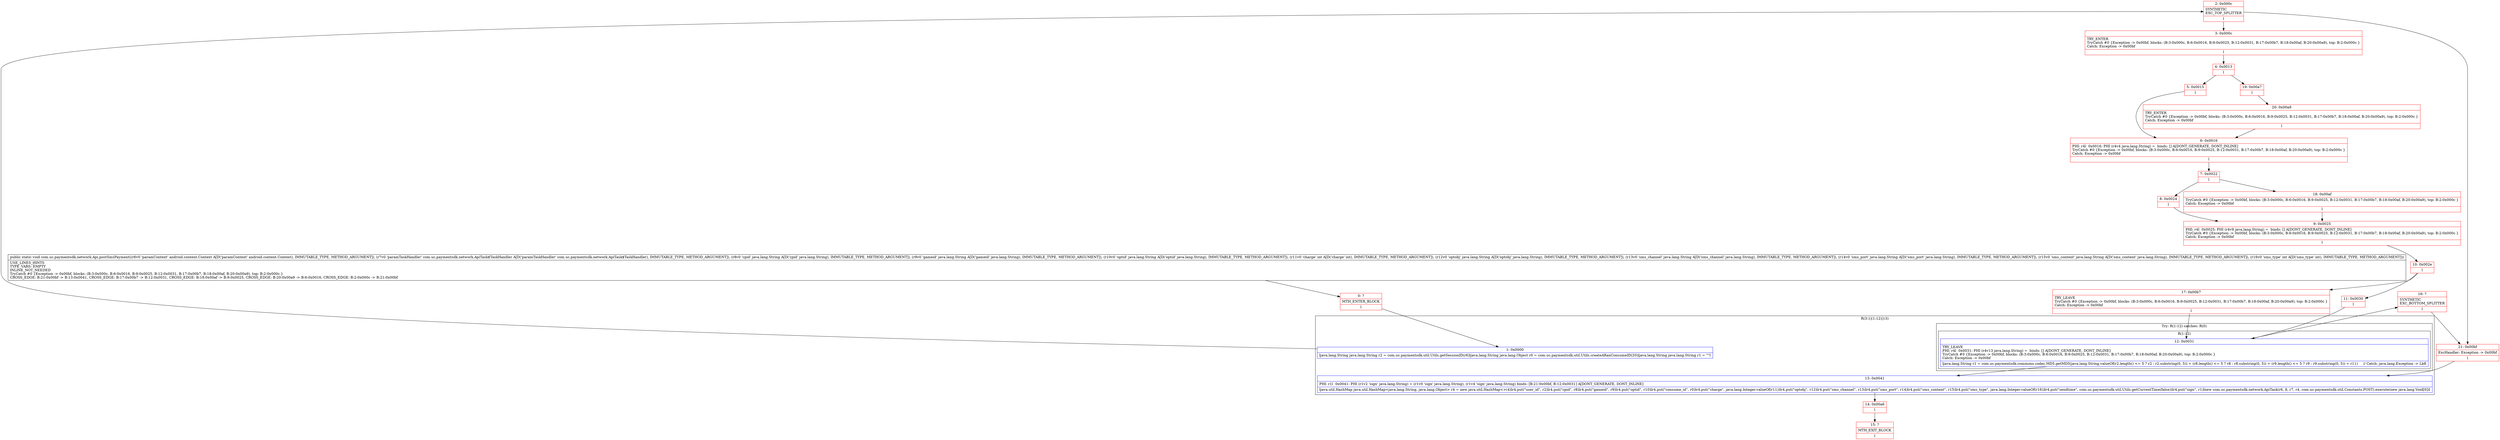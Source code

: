 digraph "CFG forcom.uc.paymentsdk.network.Api.postSmsPayment(Landroid\/content\/Context;Lcom\/uc\/paymentsdk\/network\/ApiTask$TaskHandler;Ljava\/lang\/String;Ljava\/lang\/String;Ljava\/lang\/String;ILjava\/lang\/String;Ljava\/lang\/String;Ljava\/lang\/String;Ljava\/lang\/String;I)V" {
subgraph cluster_Region_563610220 {
label = "R(3:1|(1:12)|13)";
node [shape=record,color=blue];
Node_1 [shape=record,label="{1\:\ 0x0000|ljava.lang.String java.lang.String r2 = com.uc.paymentsdk.util.Utils.getSessionID(r6)ljava.lang.String java.lang.Object r0 = com.uc.paymentsdk.util.Utils.createARanConsumeID(20)ljava.lang.String java.lang.String r1 = \"\"l}"];
subgraph cluster_TryCatchRegion_1086916945 {
label = "Try: R(1:12) catches: R(0)";
node [shape=record,color=blue];
subgraph cluster_Region_2113255448 {
label = "R(1:12)";
node [shape=record,color=blue];
Node_12 [shape=record,label="{12\:\ 0x0031|TRY_LEAVE\lPHI: r4l  0x0031: PHI (r4v13 java.lang.String) =  binds: [] A[DONT_GENERATE, DONT_INLINE]\lTryCatch #0 \{Exception \-\> 0x00bf, blocks: (B:3:0x000c, B:6:0x0016, B:9:0x0025, B:12:0x0031, B:17:0x00b7, B:18:0x00af, B:20:0x00a9), top: B:2:0x000c \}\lCatch: Exception \-\> 0x00bf\l|ljava.lang.String r1 = com.uc.paymentsdk.commons.codec.MD5.getMD5(java.lang.String.valueOf(r2.length() \<= 5 ? r2 : r2.substring(0, 5)) + (r8.length() \<= 5 ? r8 : r8.substring(0, 5)) + (r9.length() \<= 5 ? r9 : r9.substring(0, 5)) + r11)     \/\/ Catch: java.lang.Exception \-\> Lbfl}"];
}
subgraph cluster_Region_1875747134 {
label = "R(0) | ExcHandler: Exception \-\> 0x00bf\l";
node [shape=record,color=blue];
}
}
Node_13 [shape=record,label="{13\:\ 0x0041|PHI: r1l  0x0041: PHI (r1v2 'sign' java.lang.String) = (r1v0 'sign' java.lang.String), (r1v4 'sign' java.lang.String) binds: [B:21:0x00bf, B:12:0x0031] A[DONT_GENERATE, DONT_INLINE]\l|ljava.util.HashMap java.util.HashMap\<java.lang.String, java.lang.Object\> r4 = new java.util.HashMap\<\>(4)lr4.put(\"user_id\", r2)lr4.put(\"cpid\", r8)lr4.put(\"gameid\", r9)lr4.put(\"optid\", r10)lr4.put(\"consume_id\", r0)lr4.put(\"charge\", java.lang.Integer.valueOf(r11))lr4.put(\"optobj\", r12)lr4.put(\"sms_channel\", r13)lr4.put(\"sms_port\", r14)lr4.put(\"sms_content\", r15)lr4.put(\"sms_type\", java.lang.Integer.valueOf(r16))lr4.put(\"sendtime\", com.uc.paymentsdk.util.Utils.getCurrentTime(false))lr4.put(\"sign\", r1)lnew com.uc.paymentsdk.network.ApiTask(r6, 8, r7, r4, com.uc.paymentsdk.util.Constants.POST).execute(new java.lang.Void[0])l}"];
}
subgraph cluster_Region_1875747134 {
label = "R(0) | ExcHandler: Exception \-\> 0x00bf\l";
node [shape=record,color=blue];
}
Node_0 [shape=record,color=red,label="{0\:\ ?|MTH_ENTER_BLOCK\l|l}"];
Node_2 [shape=record,color=red,label="{2\:\ 0x000c|SYNTHETIC\lEXC_TOP_SPLITTER\l|l}"];
Node_3 [shape=record,color=red,label="{3\:\ 0x000c|TRY_ENTER\lTryCatch #0 \{Exception \-\> 0x00bf, blocks: (B:3:0x000c, B:6:0x0016, B:9:0x0025, B:12:0x0031, B:17:0x00b7, B:18:0x00af, B:20:0x00a9), top: B:2:0x000c \}\lCatch: Exception \-\> 0x00bf\l|l}"];
Node_4 [shape=record,color=red,label="{4\:\ 0x0013|l}"];
Node_5 [shape=record,color=red,label="{5\:\ 0x0015|l}"];
Node_6 [shape=record,color=red,label="{6\:\ 0x0016|PHI: r4l  0x0016: PHI (r4v4 java.lang.String) =  binds: [] A[DONT_GENERATE, DONT_INLINE]\lTryCatch #0 \{Exception \-\> 0x00bf, blocks: (B:3:0x000c, B:6:0x0016, B:9:0x0025, B:12:0x0031, B:17:0x00b7, B:18:0x00af, B:20:0x00a9), top: B:2:0x000c \}\lCatch: Exception \-\> 0x00bf\l|l}"];
Node_7 [shape=record,color=red,label="{7\:\ 0x0022|l}"];
Node_8 [shape=record,color=red,label="{8\:\ 0x0024|l}"];
Node_9 [shape=record,color=red,label="{9\:\ 0x0025|PHI: r4l  0x0025: PHI (r4v9 java.lang.String) =  binds: [] A[DONT_GENERATE, DONT_INLINE]\lTryCatch #0 \{Exception \-\> 0x00bf, blocks: (B:3:0x000c, B:6:0x0016, B:9:0x0025, B:12:0x0031, B:17:0x00b7, B:18:0x00af, B:20:0x00a9), top: B:2:0x000c \}\lCatch: Exception \-\> 0x00bf\l|l}"];
Node_10 [shape=record,color=red,label="{10\:\ 0x002e|l}"];
Node_11 [shape=record,color=red,label="{11\:\ 0x0030|l}"];
Node_14 [shape=record,color=red,label="{14\:\ 0x00a6|l}"];
Node_15 [shape=record,color=red,label="{15\:\ ?|MTH_EXIT_BLOCK\l|l}"];
Node_16 [shape=record,color=red,label="{16\:\ ?|SYNTHETIC\lEXC_BOTTOM_SPLITTER\l|l}"];
Node_17 [shape=record,color=red,label="{17\:\ 0x00b7|TRY_LEAVE\lTryCatch #0 \{Exception \-\> 0x00bf, blocks: (B:3:0x000c, B:6:0x0016, B:9:0x0025, B:12:0x0031, B:17:0x00b7, B:18:0x00af, B:20:0x00a9), top: B:2:0x000c \}\lCatch: Exception \-\> 0x00bf\l|l}"];
Node_18 [shape=record,color=red,label="{18\:\ 0x00af|TryCatch #0 \{Exception \-\> 0x00bf, blocks: (B:3:0x000c, B:6:0x0016, B:9:0x0025, B:12:0x0031, B:17:0x00b7, B:18:0x00af, B:20:0x00a9), top: B:2:0x000c \}\lCatch: Exception \-\> 0x00bf\l|l}"];
Node_19 [shape=record,color=red,label="{19\:\ 0x00a7|l}"];
Node_20 [shape=record,color=red,label="{20\:\ 0x00a9|TRY_ENTER\lTryCatch #0 \{Exception \-\> 0x00bf, blocks: (B:3:0x000c, B:6:0x0016, B:9:0x0025, B:12:0x0031, B:17:0x00b7, B:18:0x00af, B:20:0x00a9), top: B:2:0x000c \}\lCatch: Exception \-\> 0x00bf\l|l}"];
Node_21 [shape=record,color=red,label="{21\:\ 0x00bf|ExcHandler: Exception \-\> 0x00bf\l|l}"];
MethodNode[shape=record,label="{public static void com.uc.paymentsdk.network.Api.postSmsPayment((r6v0 'paramContext' android.content.Context A[D('paramContext' android.content.Context), IMMUTABLE_TYPE, METHOD_ARGUMENT]), (r7v0 'paramTaskHandler' com.uc.paymentsdk.network.ApiTask$TaskHandler A[D('paramTaskHandler' com.uc.paymentsdk.network.ApiTask$TaskHandler), IMMUTABLE_TYPE, METHOD_ARGUMENT]), (r8v0 'cpid' java.lang.String A[D('cpid' java.lang.String), IMMUTABLE_TYPE, METHOD_ARGUMENT]), (r9v0 'gameid' java.lang.String A[D('gameid' java.lang.String), IMMUTABLE_TYPE, METHOD_ARGUMENT]), (r10v0 'optid' java.lang.String A[D('optid' java.lang.String), IMMUTABLE_TYPE, METHOD_ARGUMENT]), (r11v0 'charge' int A[D('charge' int), IMMUTABLE_TYPE, METHOD_ARGUMENT]), (r12v0 'optobj' java.lang.String A[D('optobj' java.lang.String), IMMUTABLE_TYPE, METHOD_ARGUMENT]), (r13v0 'sms_channel' java.lang.String A[D('sms_channel' java.lang.String), IMMUTABLE_TYPE, METHOD_ARGUMENT]), (r14v0 'sms_port' java.lang.String A[D('sms_port' java.lang.String), IMMUTABLE_TYPE, METHOD_ARGUMENT]), (r15v0 'sms_content' java.lang.String A[D('sms_content' java.lang.String), IMMUTABLE_TYPE, METHOD_ARGUMENT]), (r16v0 'sms_type' int A[D('sms_type' int), IMMUTABLE_TYPE, METHOD_ARGUMENT]))  | USE_LINES_HINTS\lTYPE_VARS: EMPTY\lINLINE_NOT_NEEDED\lTryCatch #0 \{Exception \-\> 0x00bf, blocks: (B:3:0x000c, B:6:0x0016, B:9:0x0025, B:12:0x0031, B:17:0x00b7, B:18:0x00af, B:20:0x00a9), top: B:2:0x000c \}\lCROSS_EDGE: B:21:0x00bf \-\> B:13:0x0041, CROSS_EDGE: B:17:0x00b7 \-\> B:12:0x0031, CROSS_EDGE: B:18:0x00af \-\> B:9:0x0025, CROSS_EDGE: B:20:0x00a9 \-\> B:6:0x0016, CROSS_EDGE: B:2:0x000c \-\> B:21:0x00bf\l}"];
MethodNode -> Node_0;
Node_1 -> Node_2;
Node_12 -> Node_13;
Node_12 -> Node_16;
Node_13 -> Node_14;
Node_0 -> Node_1;
Node_2 -> Node_3;
Node_2 -> Node_21;
Node_3 -> Node_4;
Node_4 -> Node_5;
Node_4 -> Node_19;
Node_5 -> Node_6;
Node_6 -> Node_7;
Node_7 -> Node_8;
Node_7 -> Node_18;
Node_8 -> Node_9;
Node_9 -> Node_10;
Node_10 -> Node_11;
Node_10 -> Node_17;
Node_11 -> Node_12;
Node_14 -> Node_15;
Node_16 -> Node_21;
Node_17 -> Node_12;
Node_18 -> Node_9;
Node_19 -> Node_20;
Node_20 -> Node_6;
Node_21 -> Node_13;
}

